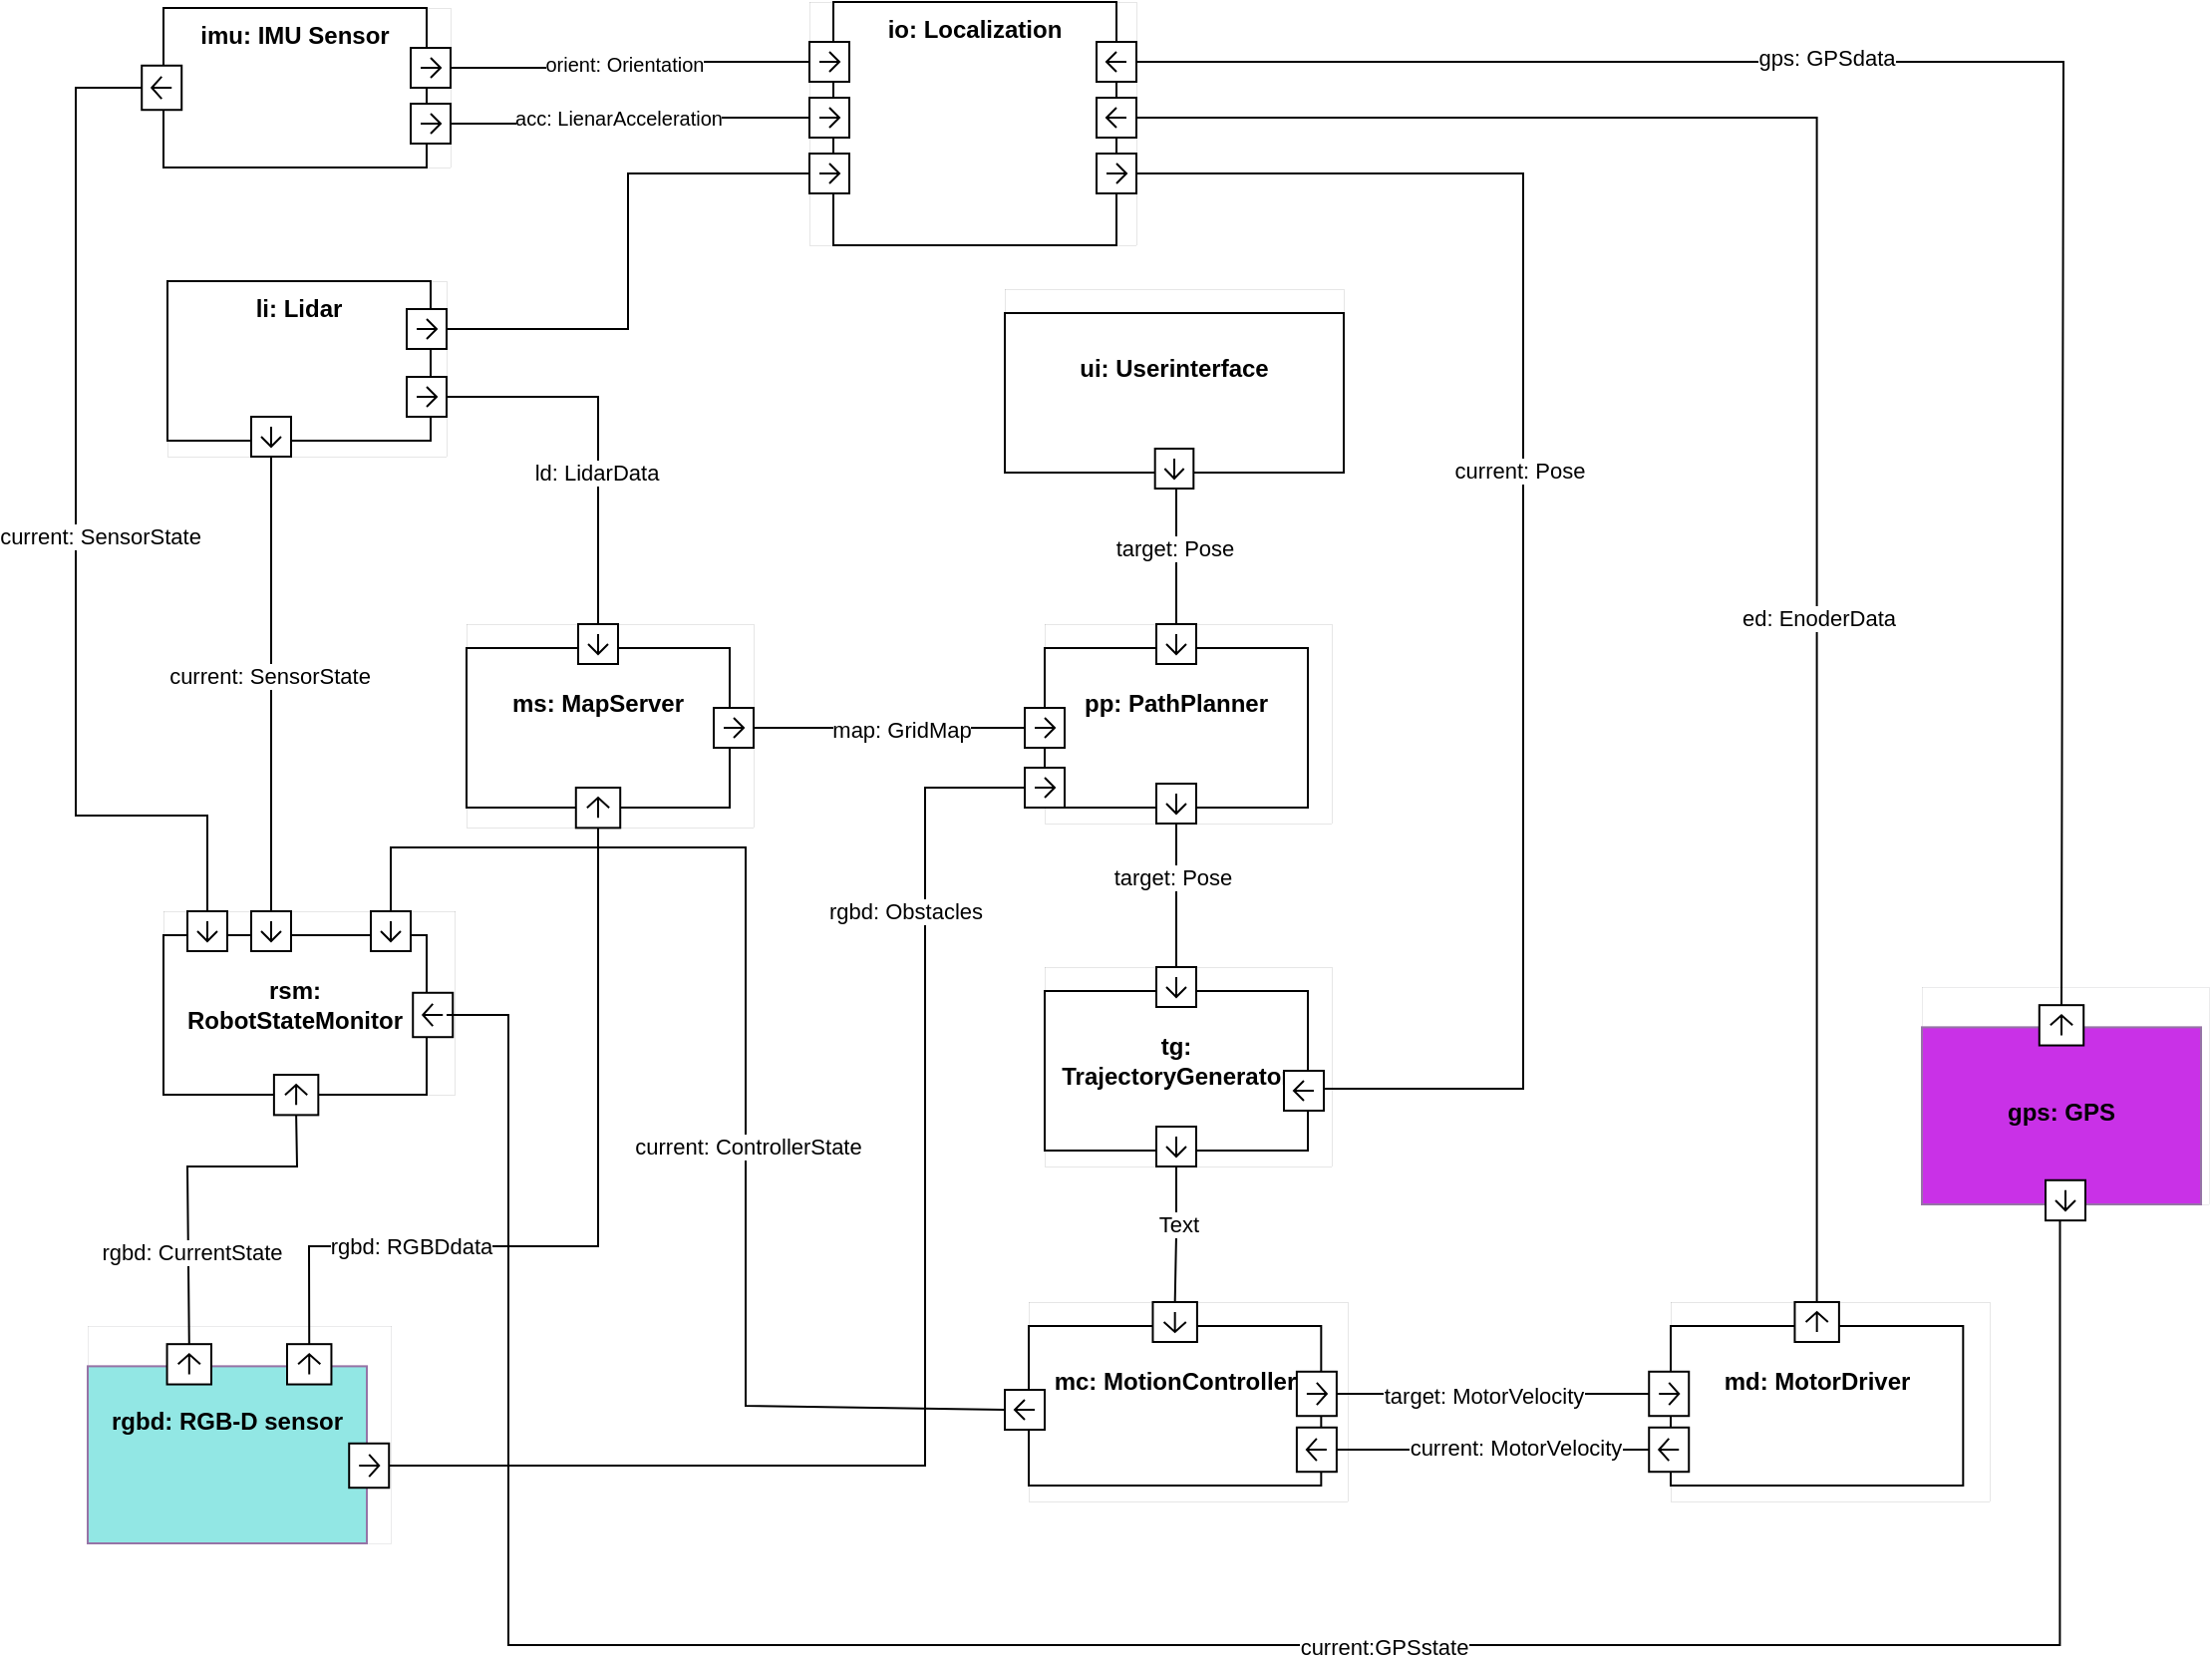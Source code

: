 <mxfile version="24.7.17">
  <diagram name="Strona-1" id="0IFDaFw1441zAJtpsA6B">
    <mxGraphModel dx="1687" dy="868" grid="1" gridSize="10" guides="1" tooltips="1" connect="1" arrows="1" fold="1" page="1" pageScale="1" pageWidth="827" pageHeight="1169" math="0" shadow="0">
      <root>
        <mxCell id="0" />
        <mxCell id="1" parent="0" />
        <mxCell id="vXShNJTWE8-OVwG3N4Ht-2" style="edgeStyle=orthogonalEdgeStyle;orthogonalLoop=1;jettySize=auto;html=1;entryX=0.5;entryY=1;entryDx=0;entryDy=0;entryPerimeter=0;endArrow=none;endFill=0;" parent="1" source="vXShNJTWE8-OVwG3N4Ht-62" target="vXShNJTWE8-OVwG3N4Ht-10" edge="1">
          <mxGeometry relative="1" as="geometry" />
        </mxCell>
        <mxCell id="vXShNJTWE8-OVwG3N4Ht-3" value="orient: Orientation" style="edgeLabel;html=1;align=center;verticalAlign=middle;resizable=0;points=[];fontSize=10;" parent="vXShNJTWE8-OVwG3N4Ht-2" vertex="1" connectable="0">
          <mxGeometry x="-0.054" y="2" relative="1" as="geometry">
            <mxPoint as="offset" />
          </mxGeometry>
        </mxCell>
        <mxCell id="vXShNJTWE8-OVwG3N4Ht-4" style="edgeStyle=orthogonalEdgeStyle;orthogonalLoop=1;jettySize=auto;html=1;entryX=0.5;entryY=1;entryDx=0;entryDy=0;entryPerimeter=0;endArrow=none;endFill=0;" parent="1" source="vXShNJTWE8-OVwG3N4Ht-63" target="vXShNJTWE8-OVwG3N4Ht-9" edge="1">
          <mxGeometry relative="1" as="geometry" />
        </mxCell>
        <mxCell id="vXShNJTWE8-OVwG3N4Ht-5" value="acc: LienarAcceleration" style="edgeLabel;html=1;align=center;verticalAlign=middle;resizable=0;points=[];fontSize=10;" parent="vXShNJTWE8-OVwG3N4Ht-4" vertex="1" connectable="0">
          <mxGeometry x="0.177" y="1" relative="1" as="geometry">
            <mxPoint x="-21" y="1" as="offset" />
          </mxGeometry>
        </mxCell>
        <mxCell id="vXShNJTWE8-OVwG3N4Ht-6" value="" style="group;strokeWidth=0;strokeColor=default;perimeterSpacing=0;fillColor=none;gradientColor=none;" parent="1" vertex="1" connectable="0">
          <mxGeometry x="432" y="36" width="164" height="122" as="geometry" />
        </mxCell>
        <mxCell id="vXShNJTWE8-OVwG3N4Ht-7" value="io: Localization" style="strokeColor=inherit;fillColor=inherit;gradientColor=inherit;shape=rect;html=1;fontStyle=1;whiteSpace=wrap;align=center;rounded=0;verticalAlign=top;" parent="vXShNJTWE8-OVwG3N4Ht-6" vertex="1">
          <mxGeometry x="12" width="142" height="122" as="geometry" />
        </mxCell>
        <mxCell id="vXShNJTWE8-OVwG3N4Ht-8" value="" style="html=1;shape=mxgraph.sysml.port;sysMLPortType=flowN;rotation=90;" parent="vXShNJTWE8-OVwG3N4Ht-6" vertex="1">
          <mxGeometry x="144" y="76" width="20" height="20" as="geometry" />
        </mxCell>
        <mxCell id="vXShNJTWE8-OVwG3N4Ht-9" value="" style="html=1;shape=mxgraph.sysml.port;sysMLPortType=flowN;rotation=90;" parent="vXShNJTWE8-OVwG3N4Ht-6" vertex="1">
          <mxGeometry y="48" width="20" height="20" as="geometry" />
        </mxCell>
        <mxCell id="vXShNJTWE8-OVwG3N4Ht-10" value="" style="html=1;shape=mxgraph.sysml.port;sysMLPortType=flowN;rotation=90;" parent="vXShNJTWE8-OVwG3N4Ht-6" vertex="1">
          <mxGeometry y="20" width="20" height="20" as="geometry" />
        </mxCell>
        <mxCell id="vXShNJTWE8-OVwG3N4Ht-11" value="" style="html=1;shape=mxgraph.sysml.port;sysMLPortType=flowN;rotation=90;" parent="vXShNJTWE8-OVwG3N4Ht-6" vertex="1">
          <mxGeometry y="76" width="20" height="20" as="geometry" />
        </mxCell>
        <mxCell id="vXShNJTWE8-OVwG3N4Ht-12" value="" style="html=1;shape=mxgraph.sysml.port;sysMLPortType=flowN;rotation=-90;" parent="vXShNJTWE8-OVwG3N4Ht-6" vertex="1">
          <mxGeometry x="144" y="48" width="20" height="20" as="geometry" />
        </mxCell>
        <mxCell id="vXShNJTWE8-OVwG3N4Ht-13" value="" style="html=1;shape=mxgraph.sysml.port;sysMLPortType=flowN;rotation=-90;" parent="vXShNJTWE8-OVwG3N4Ht-6" vertex="1">
          <mxGeometry x="144" y="20" width="20" height="20" as="geometry" />
        </mxCell>
        <mxCell id="vXShNJTWE8-OVwG3N4Ht-14" value="" style="group;fillColor=none;strokeColor=default;strokeWidth=0;" parent="1" vertex="1" connectable="0">
          <mxGeometry x="110" y="176" width="140" height="88" as="geometry" />
        </mxCell>
        <mxCell id="vXShNJTWE8-OVwG3N4Ht-15" value="li: Lidar" style="strokeColor=inherit;fillColor=inherit;gradientColor=inherit;shape=rect;html=1;fontStyle=1;whiteSpace=wrap;align=center;rounded=0;verticalAlign=top;" parent="vXShNJTWE8-OVwG3N4Ht-14" vertex="1">
          <mxGeometry width="132" height="80" as="geometry" />
        </mxCell>
        <mxCell id="vXShNJTWE8-OVwG3N4Ht-16" value="" style="html=1;shape=mxgraph.sysml.port;sysMLPortType=flowN;rotation=90;" parent="vXShNJTWE8-OVwG3N4Ht-14" vertex="1">
          <mxGeometry x="120" y="14" width="20" height="20" as="geometry" />
        </mxCell>
        <mxCell id="vXShNJTWE8-OVwG3N4Ht-17" value="" style="html=1;shape=mxgraph.sysml.port;sysMLPortType=flowN;rotation=-180;" parent="vXShNJTWE8-OVwG3N4Ht-14" vertex="1">
          <mxGeometry x="42" y="68" width="20" height="20" as="geometry" />
        </mxCell>
        <mxCell id="N-5FsA6ULA_IRwwa6zIZ-1" value="" style="html=1;shape=mxgraph.sysml.port;sysMLPortType=flowN;rotation=90;" vertex="1" parent="vXShNJTWE8-OVwG3N4Ht-14">
          <mxGeometry x="120" y="48" width="20" height="20" as="geometry" />
        </mxCell>
        <mxCell id="vXShNJTWE8-OVwG3N4Ht-18" value="" style="group;strokeColor=default;strokeWidth=0;" parent="1" vertex="1" connectable="0">
          <mxGeometry x="260" y="348" width="144" height="102.189" as="geometry" />
        </mxCell>
        <mxCell id="vXShNJTWE8-OVwG3N4Ht-19" value="&lt;br&gt;ms: MapServer" style="strokeColor=inherit;fillColor=inherit;gradientColor=inherit;shape=rect;html=1;fontStyle=1;whiteSpace=wrap;align=center;rounded=0;verticalAlign=top;" parent="vXShNJTWE8-OVwG3N4Ht-18" vertex="1">
          <mxGeometry y="12" width="132" height="80" as="geometry" />
        </mxCell>
        <mxCell id="vXShNJTWE8-OVwG3N4Ht-20" value="" style="html=1;shape=mxgraph.sysml.port;sysMLPortType=flowN;rotation=90;fillColor=default;" parent="vXShNJTWE8-OVwG3N4Ht-18" vertex="1">
          <mxGeometry x="124" y="42" width="20" height="20" as="geometry" />
        </mxCell>
        <mxCell id="vXShNJTWE8-OVwG3N4Ht-21" value="" style="html=1;shape=mxgraph.sysml.port;sysMLPortType=flowN;rotation=-180;" parent="vXShNJTWE8-OVwG3N4Ht-18" vertex="1">
          <mxGeometry x="56" width="20" height="20" as="geometry" />
        </mxCell>
        <mxCell id="vXShNJTWE8-OVwG3N4Ht-133" value="" style="html=1;shape=mxgraph.sysml.port;sysMLPortType=flowN;rotation=0;" parent="vXShNJTWE8-OVwG3N4Ht-18" vertex="1">
          <mxGeometry x="54.892" y="82.003" width="22.222" height="20.185" as="geometry" />
        </mxCell>
        <mxCell id="vXShNJTWE8-OVwG3N4Ht-23" value="" style="group;strokeColor=default;strokeWidth=0;" parent="1" vertex="1" connectable="0">
          <mxGeometry x="108" y="492" width="146.226" height="92" as="geometry" />
        </mxCell>
        <mxCell id="vXShNJTWE8-OVwG3N4Ht-24" value="&lt;br&gt;rsm: RobotStateMonitor" style="strokeColor=inherit;fillColor=inherit;gradientColor=inherit;shape=rect;html=1;fontStyle=1;whiteSpace=wrap;align=center;rounded=0;verticalAlign=top;" parent="vXShNJTWE8-OVwG3N4Ht-23" vertex="1">
          <mxGeometry y="12" width="132" height="80" as="geometry" />
        </mxCell>
        <mxCell id="vXShNJTWE8-OVwG3N4Ht-26" value="" style="html=1;shape=mxgraph.sysml.port;sysMLPortType=flowN;rotation=-180;" parent="vXShNJTWE8-OVwG3N4Ht-23" vertex="1">
          <mxGeometry x="44" width="20" height="20" as="geometry" />
        </mxCell>
        <mxCell id="vXShNJTWE8-OVwG3N4Ht-27" value="" style="html=1;shape=mxgraph.sysml.port;sysMLPortType=flowN;rotation=-180;" parent="vXShNJTWE8-OVwG3N4Ht-23" vertex="1">
          <mxGeometry x="12" width="20" height="20" as="geometry" />
        </mxCell>
        <mxCell id="vXShNJTWE8-OVwG3N4Ht-28" value="" style="html=1;shape=mxgraph.sysml.port;sysMLPortType=flowN;rotation=-180;" parent="vXShNJTWE8-OVwG3N4Ht-23" vertex="1">
          <mxGeometry x="104" width="20" height="20" as="geometry" />
        </mxCell>
        <mxCell id="vXShNJTWE8-OVwG3N4Ht-30" value="" style="html=1;shape=mxgraph.sysml.port;sysMLPortType=flowN;rotation=-90;" parent="vXShNJTWE8-OVwG3N4Ht-23" vertex="1">
          <mxGeometry x="124.003" y="42" width="22.222" height="20" as="geometry" />
        </mxCell>
        <mxCell id="vXShNJTWE8-OVwG3N4Ht-34" value="" style="group;strokeColor=default;strokeWidth=0;verticalAlign=middle;" parent="1" vertex="1" connectable="0">
          <mxGeometry x="530" y="180" width="170" height="92" as="geometry" />
        </mxCell>
        <mxCell id="vXShNJTWE8-OVwG3N4Ht-35" value="&lt;br&gt;ui: Userinterface" style="strokeColor=inherit;fillColor=inherit;gradientColor=inherit;shape=rect;html=1;fontStyle=1;whiteSpace=wrap;align=center;rounded=0;verticalAlign=top;" parent="vXShNJTWE8-OVwG3N4Ht-34" vertex="1">
          <mxGeometry y="12" width="170" height="80" as="geometry" />
        </mxCell>
        <mxCell id="vXShNJTWE8-OVwG3N4Ht-36" value="" style="html=1;shape=mxgraph.sysml.port;sysMLPortType=flowN;rotation=-180;" parent="vXShNJTWE8-OVwG3N4Ht-34" vertex="1">
          <mxGeometry x="75.341" y="80" width="19.318" height="20" as="geometry" />
        </mxCell>
        <mxCell id="vXShNJTWE8-OVwG3N4Ht-37" value="" style="group;strokeColor=default;strokeWidth=0;" parent="1" vertex="1" connectable="0">
          <mxGeometry x="550" y="348" width="144" height="100" as="geometry" />
        </mxCell>
        <mxCell id="vXShNJTWE8-OVwG3N4Ht-38" value="&lt;br&gt;pp: PathPlanner" style="strokeColor=inherit;fillColor=inherit;gradientColor=inherit;shape=rect;html=1;fontStyle=1;whiteSpace=wrap;align=center;rounded=0;verticalAlign=top;" parent="vXShNJTWE8-OVwG3N4Ht-37" vertex="1">
          <mxGeometry y="12" width="132" height="80" as="geometry" />
        </mxCell>
        <mxCell id="vXShNJTWE8-OVwG3N4Ht-39" value="" style="html=1;shape=mxgraph.sysml.port;sysMLPortType=flowN;rotation=-180;" parent="vXShNJTWE8-OVwG3N4Ht-37" vertex="1">
          <mxGeometry x="56" width="20" height="20" as="geometry" />
        </mxCell>
        <mxCell id="vXShNJTWE8-OVwG3N4Ht-40" value="" style="html=1;shape=mxgraph.sysml.port;sysMLPortType=flowN;rotation=-180;" parent="vXShNJTWE8-OVwG3N4Ht-37" vertex="1">
          <mxGeometry x="56" y="80" width="20" height="20" as="geometry" />
        </mxCell>
        <mxCell id="vXShNJTWE8-OVwG3N4Ht-41" value="" style="html=1;shape=mxgraph.sysml.port;sysMLPortType=flowN;rotation=90;fillColor=default;" parent="vXShNJTWE8-OVwG3N4Ht-37" vertex="1">
          <mxGeometry x="-10" y="42" width="20" height="20" as="geometry" />
        </mxCell>
        <mxCell id="N-5FsA6ULA_IRwwa6zIZ-2" value="" style="html=1;shape=mxgraph.sysml.port;sysMLPortType=flowN;rotation=90;fillColor=default;" vertex="1" parent="vXShNJTWE8-OVwG3N4Ht-37">
          <mxGeometry x="-10" y="72" width="20" height="20" as="geometry" />
        </mxCell>
        <mxCell id="vXShNJTWE8-OVwG3N4Ht-43" value="" style="group;strokeColor=default;strokeWidth=0;" parent="1" vertex="1" connectable="0">
          <mxGeometry x="550" y="520" width="144" height="100" as="geometry" />
        </mxCell>
        <mxCell id="vXShNJTWE8-OVwG3N4Ht-44" value="&lt;br&gt;tg: TrajectoryGenerator" style="strokeColor=inherit;fillColor=inherit;gradientColor=inherit;shape=rect;html=1;fontStyle=1;whiteSpace=wrap;align=center;rounded=0;verticalAlign=top;" parent="vXShNJTWE8-OVwG3N4Ht-43" vertex="1">
          <mxGeometry y="12" width="132" height="80" as="geometry" />
        </mxCell>
        <mxCell id="vXShNJTWE8-OVwG3N4Ht-45" value="" style="html=1;shape=mxgraph.sysml.port;sysMLPortType=flowN;rotation=-180;" parent="vXShNJTWE8-OVwG3N4Ht-43" vertex="1">
          <mxGeometry x="56" width="20" height="20" as="geometry" />
        </mxCell>
        <mxCell id="vXShNJTWE8-OVwG3N4Ht-46" value="" style="html=1;shape=mxgraph.sysml.port;sysMLPortType=flowN;rotation=-180;" parent="vXShNJTWE8-OVwG3N4Ht-43" vertex="1">
          <mxGeometry x="56" y="80" width="20" height="20" as="geometry" />
        </mxCell>
        <mxCell id="vXShNJTWE8-OVwG3N4Ht-47" value="" style="html=1;shape=mxgraph.sysml.port;sysMLPortType=flowN;rotation=-90;" parent="vXShNJTWE8-OVwG3N4Ht-43" vertex="1">
          <mxGeometry x="120" y="52" width="20" height="20" as="geometry" />
        </mxCell>
        <mxCell id="vXShNJTWE8-OVwG3N4Ht-48" value="" style="group;strokeColor=default;strokeWidth=0;" parent="1" vertex="1" connectable="0">
          <mxGeometry x="542" y="688" width="160" height="100" as="geometry" />
        </mxCell>
        <mxCell id="vXShNJTWE8-OVwG3N4Ht-49" value="&lt;br&gt;mc: MotionController&lt;div&gt;&lt;br&gt;&lt;/div&gt;" style="strokeColor=inherit;fillColor=inherit;gradientColor=inherit;shape=rect;html=1;fontStyle=1;whiteSpace=wrap;align=center;rounded=0;verticalAlign=top;" parent="vXShNJTWE8-OVwG3N4Ht-48" vertex="1">
          <mxGeometry y="12" width="146.667" height="80" as="geometry" />
        </mxCell>
        <mxCell id="vXShNJTWE8-OVwG3N4Ht-50" value="" style="html=1;shape=mxgraph.sysml.port;sysMLPortType=flowN;rotation=-180;" parent="vXShNJTWE8-OVwG3N4Ht-48" vertex="1">
          <mxGeometry x="62.222" width="22.222" height="20" as="geometry" />
        </mxCell>
        <mxCell id="vXShNJTWE8-OVwG3N4Ht-51" value="" style="html=1;shape=mxgraph.sysml.port;sysMLPortType=flowN;rotation=-90;" parent="vXShNJTWE8-OVwG3N4Ht-48" vertex="1">
          <mxGeometry x="133.333" y="64" width="22.222" height="20" as="geometry" />
        </mxCell>
        <mxCell id="vXShNJTWE8-OVwG3N4Ht-52" value="" style="html=1;shape=mxgraph.sysml.port;sysMLPortType=flowN;rotation=90;" parent="vXShNJTWE8-OVwG3N4Ht-48" vertex="1">
          <mxGeometry x="133.333" y="36" width="22.222" height="20" as="geometry" />
        </mxCell>
        <mxCell id="vXShNJTWE8-OVwG3N4Ht-53" value="" style="html=1;shape=mxgraph.sysml.port;sysMLPortType=flowN;rotation=-90;" parent="vXShNJTWE8-OVwG3N4Ht-48" vertex="1">
          <mxGeometry x="-12" y="44" width="20" height="20" as="geometry" />
        </mxCell>
        <mxCell id="vXShNJTWE8-OVwG3N4Ht-54" value="" style="group;strokeColor=default;strokeWidth=0;" parent="1" vertex="1" connectable="0">
          <mxGeometry x="864" y="688" width="160" height="100" as="geometry" />
        </mxCell>
        <mxCell id="vXShNJTWE8-OVwG3N4Ht-55" value="&lt;br&gt;md: MotorDriver" style="strokeColor=inherit;fillColor=inherit;gradientColor=inherit;shape=rect;html=1;fontStyle=1;whiteSpace=wrap;align=center;rounded=0;verticalAlign=top;" parent="vXShNJTWE8-OVwG3N4Ht-54" vertex="1">
          <mxGeometry y="12" width="146.667" height="80" as="geometry" />
        </mxCell>
        <mxCell id="vXShNJTWE8-OVwG3N4Ht-56" value="" style="html=1;shape=mxgraph.sysml.port;sysMLPortType=flowN;rotation=0;" parent="vXShNJTWE8-OVwG3N4Ht-54" vertex="1">
          <mxGeometry x="62.222" width="22.222" height="20" as="geometry" />
        </mxCell>
        <mxCell id="vXShNJTWE8-OVwG3N4Ht-57" value="" style="html=1;shape=mxgraph.sysml.port;sysMLPortType=flowN;rotation=-90;" parent="vXShNJTWE8-OVwG3N4Ht-54" vertex="1">
          <mxGeometry x="-11.997" y="64" width="22.222" height="20" as="geometry" />
        </mxCell>
        <mxCell id="vXShNJTWE8-OVwG3N4Ht-58" value="" style="html=1;shape=mxgraph.sysml.port;sysMLPortType=flowN;rotation=90;" parent="vXShNJTWE8-OVwG3N4Ht-54" vertex="1">
          <mxGeometry x="-11.997" y="36" width="22.222" height="20" as="geometry" />
        </mxCell>
        <mxCell id="vXShNJTWE8-OVwG3N4Ht-59" value="" style="group" parent="1" vertex="1" connectable="0">
          <mxGeometry x="97.114" y="39" width="154.886" height="80" as="geometry" />
        </mxCell>
        <mxCell id="vXShNJTWE8-OVwG3N4Ht-60" value="" style="group;strokeColor=default;strokeWidth=0;fillColor=none;fillStyle=dashed;" parent="vXShNJTWE8-OVwG3N4Ht-59" vertex="1" connectable="0">
          <mxGeometry x="10.886" width="144" height="80" as="geometry" />
        </mxCell>
        <mxCell id="vXShNJTWE8-OVwG3N4Ht-61" value="imu: IMU Sensor" style="strokeColor=inherit;fillColor=inherit;gradientColor=inherit;shape=rect;html=1;fontStyle=1;whiteSpace=wrap;align=center;rounded=0;verticalAlign=top;" parent="vXShNJTWE8-OVwG3N4Ht-60" vertex="1">
          <mxGeometry width="132" height="80" as="geometry" />
        </mxCell>
        <mxCell id="vXShNJTWE8-OVwG3N4Ht-62" value="" style="html=1;shape=mxgraph.sysml.port;sysMLPortType=flowN;rotation=90;" parent="vXShNJTWE8-OVwG3N4Ht-60" vertex="1">
          <mxGeometry x="124" y="20" width="20" height="20" as="geometry" />
        </mxCell>
        <mxCell id="vXShNJTWE8-OVwG3N4Ht-63" value="" style="html=1;shape=mxgraph.sysml.port;sysMLPortType=flowN;rotation=90;" parent="vXShNJTWE8-OVwG3N4Ht-60" vertex="1">
          <mxGeometry x="124" y="48" width="20" height="20" as="geometry" />
        </mxCell>
        <mxCell id="vXShNJTWE8-OVwG3N4Ht-64" value="" style="html=1;shape=mxgraph.sysml.port;sysMLPortType=flowN;rotation=-90;" parent="vXShNJTWE8-OVwG3N4Ht-59" vertex="1">
          <mxGeometry x="-1.111" y="30" width="22.222" height="20" as="geometry" />
        </mxCell>
        <mxCell id="vXShNJTWE8-OVwG3N4Ht-65" style="edgeStyle=orthogonalEdgeStyle;rounded=0;orthogonalLoop=1;jettySize=auto;html=1;entryX=0.5;entryY=1;entryDx=0;entryDy=0;entryPerimeter=0;endArrow=none;endFill=0;" parent="1" source="vXShNJTWE8-OVwG3N4Ht-64" target="vXShNJTWE8-OVwG3N4Ht-27" edge="1">
          <mxGeometry relative="1" as="geometry">
            <Array as="points">
              <mxPoint x="64" y="79" />
              <mxPoint x="64" y="444" />
              <mxPoint x="130" y="444" />
            </Array>
          </mxGeometry>
        </mxCell>
        <mxCell id="vXShNJTWE8-OVwG3N4Ht-66" value="current: SensorState" style="edgeLabel;html=1;align=center;verticalAlign=middle;resizable=0;points=[];" parent="vXShNJTWE8-OVwG3N4Ht-65" vertex="1" connectable="0">
          <mxGeometry x="0.008" y="-1" relative="1" as="geometry">
            <mxPoint x="13" as="offset" />
          </mxGeometry>
        </mxCell>
        <mxCell id="vXShNJTWE8-OVwG3N4Ht-69" style="edgeStyle=orthogonalEdgeStyle;rounded=0;orthogonalLoop=1;jettySize=auto;html=1;entryX=0.5;entryY=1;entryDx=0;entryDy=0;entryPerimeter=0;endArrow=none;endFill=0;exitX=0.5;exitY=0;exitDx=0;exitDy=0;exitPerimeter=0;" parent="1" source="vXShNJTWE8-OVwG3N4Ht-16" target="vXShNJTWE8-OVwG3N4Ht-11" edge="1">
          <mxGeometry relative="1" as="geometry">
            <mxPoint x="260" y="200" as="sourcePoint" />
          </mxGeometry>
        </mxCell>
        <mxCell id="vXShNJTWE8-OVwG3N4Ht-70" style="edgeStyle=orthogonalEdgeStyle;rounded=0;orthogonalLoop=1;jettySize=auto;html=1;entryX=0.5;entryY=1;entryDx=0;entryDy=0;entryPerimeter=0;endArrow=none;endFill=0;exitX=0.5;exitY=0;exitDx=0;exitDy=0;exitPerimeter=0;" parent="1" source="N-5FsA6ULA_IRwwa6zIZ-1" target="vXShNJTWE8-OVwG3N4Ht-21" edge="1">
          <mxGeometry relative="1" as="geometry">
            <mxPoint x="326" y="216" as="sourcePoint" />
            <mxPoint x="324" y="348" as="targetPoint" />
            <Array as="points">
              <mxPoint x="326" y="234" />
            </Array>
          </mxGeometry>
        </mxCell>
        <mxCell id="vXShNJTWE8-OVwG3N4Ht-71" value="ld: LidarData" style="edgeLabel;html=1;align=center;verticalAlign=middle;resizable=0;points=[];" parent="vXShNJTWE8-OVwG3N4Ht-70" vertex="1" connectable="0">
          <mxGeometry x="0.362" y="-1" relative="1" as="geometry">
            <mxPoint y="-16" as="offset" />
          </mxGeometry>
        </mxCell>
        <mxCell id="vXShNJTWE8-OVwG3N4Ht-74" style="edgeStyle=orthogonalEdgeStyle;rounded=0;orthogonalLoop=1;jettySize=auto;html=1;entryX=0.5;entryY=1;entryDx=0;entryDy=0;entryPerimeter=0;endArrow=none;endFill=0;exitX=0.5;exitY=0;exitDx=0;exitDy=0;exitPerimeter=0;" parent="1" source="vXShNJTWE8-OVwG3N4Ht-36" target="vXShNJTWE8-OVwG3N4Ht-39" edge="1">
          <mxGeometry relative="1" as="geometry">
            <Array as="points">
              <mxPoint x="616" y="280" />
            </Array>
            <mxPoint x="619" y="250" as="sourcePoint" />
            <mxPoint x="617" y="348" as="targetPoint" />
          </mxGeometry>
        </mxCell>
        <mxCell id="vXShNJTWE8-OVwG3N4Ht-75" value="target: Pose" style="edgeLabel;html=1;align=center;verticalAlign=middle;resizable=0;points=[];" parent="vXShNJTWE8-OVwG3N4Ht-74" vertex="1" connectable="0">
          <mxGeometry x="-0.119" y="-1" relative="1" as="geometry">
            <mxPoint as="offset" />
          </mxGeometry>
        </mxCell>
        <mxCell id="vXShNJTWE8-OVwG3N4Ht-76" style="edgeStyle=orthogonalEdgeStyle;rounded=0;orthogonalLoop=1;jettySize=auto;html=1;entryX=0.5;entryY=1;entryDx=0;entryDy=0;entryPerimeter=0;endArrow=none;endFill=0;" parent="1" source="vXShNJTWE8-OVwG3N4Ht-40" target="vXShNJTWE8-OVwG3N4Ht-45" edge="1">
          <mxGeometry relative="1" as="geometry" />
        </mxCell>
        <mxCell id="vXShNJTWE8-OVwG3N4Ht-77" value="target: Pose" style="edgeLabel;html=1;align=center;verticalAlign=middle;resizable=0;points=[];" parent="vXShNJTWE8-OVwG3N4Ht-76" vertex="1" connectable="0">
          <mxGeometry x="-0.259" y="-2" relative="1" as="geometry">
            <mxPoint as="offset" />
          </mxGeometry>
        </mxCell>
        <mxCell id="vXShNJTWE8-OVwG3N4Ht-78" style="edgeStyle=orthogonalEdgeStyle;rounded=0;orthogonalLoop=1;jettySize=auto;html=1;entryX=0.5;entryY=1;entryDx=0;entryDy=0;entryPerimeter=0;endArrow=none;endFill=0;" parent="1" source="vXShNJTWE8-OVwG3N4Ht-46" target="vXShNJTWE8-OVwG3N4Ht-50" edge="1">
          <mxGeometry relative="1" as="geometry" />
        </mxCell>
        <mxCell id="vXShNJTWE8-OVwG3N4Ht-79" value="Text" style="edgeLabel;html=1;align=center;verticalAlign=middle;resizable=0;points=[];" parent="vXShNJTWE8-OVwG3N4Ht-78" vertex="1" connectable="0">
          <mxGeometry x="-0.165" y="1" relative="1" as="geometry">
            <mxPoint as="offset" />
          </mxGeometry>
        </mxCell>
        <mxCell id="vXShNJTWE8-OVwG3N4Ht-82" style="edgeStyle=orthogonalEdgeStyle;rounded=0;orthogonalLoop=1;jettySize=auto;html=1;entryX=0.5;entryY=1;entryDx=0;entryDy=0;entryPerimeter=0;endArrow=none;endFill=0;" parent="1" source="vXShNJTWE8-OVwG3N4Ht-52" target="vXShNJTWE8-OVwG3N4Ht-58" edge="1">
          <mxGeometry relative="1" as="geometry" />
        </mxCell>
        <mxCell id="vXShNJTWE8-OVwG3N4Ht-83" value="target: MotorVelocity" style="edgeLabel;html=1;align=center;verticalAlign=middle;resizable=0;points=[];" parent="vXShNJTWE8-OVwG3N4Ht-82" vertex="1" connectable="0">
          <mxGeometry x="-0.067" y="-1" relative="1" as="geometry">
            <mxPoint as="offset" />
          </mxGeometry>
        </mxCell>
        <mxCell id="vXShNJTWE8-OVwG3N4Ht-84" style="edgeStyle=orthogonalEdgeStyle;rounded=0;orthogonalLoop=1;jettySize=auto;html=1;entryX=0.5;entryY=0;entryDx=0;entryDy=0;entryPerimeter=0;endArrow=none;endFill=0;" parent="1" source="vXShNJTWE8-OVwG3N4Ht-51" target="vXShNJTWE8-OVwG3N4Ht-57" edge="1">
          <mxGeometry relative="1" as="geometry" />
        </mxCell>
        <mxCell id="vXShNJTWE8-OVwG3N4Ht-85" value="current: MotorVelocity" style="edgeLabel;html=1;align=center;verticalAlign=middle;resizable=0;points=[];" parent="vXShNJTWE8-OVwG3N4Ht-84" vertex="1" connectable="0">
          <mxGeometry x="0.137" y="2" relative="1" as="geometry">
            <mxPoint y="1" as="offset" />
          </mxGeometry>
        </mxCell>
        <mxCell id="vXShNJTWE8-OVwG3N4Ht-86" style="edgeStyle=orthogonalEdgeStyle;rounded=0;orthogonalLoop=1;jettySize=auto;html=1;entryX=0.5;entryY=1;entryDx=0;entryDy=0;entryPerimeter=0;endArrow=none;endFill=0;" parent="1" source="vXShNJTWE8-OVwG3N4Ht-56" target="vXShNJTWE8-OVwG3N4Ht-12" edge="1">
          <mxGeometry relative="1" as="geometry">
            <Array as="points">
              <mxPoint x="937" y="94" />
            </Array>
          </mxGeometry>
        </mxCell>
        <mxCell id="vXShNJTWE8-OVwG3N4Ht-87" value="ed: EnoderData" style="edgeLabel;html=1;align=center;verticalAlign=middle;resizable=0;points=[];" parent="vXShNJTWE8-OVwG3N4Ht-86" vertex="1" connectable="0">
          <mxGeometry x="-0.266" relative="1" as="geometry">
            <mxPoint as="offset" />
          </mxGeometry>
        </mxCell>
        <mxCell id="vXShNJTWE8-OVwG3N4Ht-96" value="" style="group;strokeColor=#36393d;strokeWidth=0;fillColor=#ffffff;" parent="1" vertex="1" connectable="0">
          <mxGeometry x="990" y="530" width="144" height="109" as="geometry" />
        </mxCell>
        <mxCell id="vXShNJTWE8-OVwG3N4Ht-97" value="&lt;div&gt;&lt;font color=&quot;#000000&quot;&gt;&lt;br&gt;&lt;/font&gt;&lt;/div&gt;&lt;font color=&quot;#000000&quot;&gt;&lt;div&gt;&lt;font color=&quot;#000000&quot;&gt;&lt;br&gt;&lt;/font&gt;&lt;/div&gt;gps: GPS&lt;/font&gt;" style="strokeColor=#9673a6;fillColor=#C931E7;shape=rect;html=1;fontStyle=1;whiteSpace=wrap;align=center;rounded=0;verticalAlign=top;" parent="vXShNJTWE8-OVwG3N4Ht-96" vertex="1">
          <mxGeometry y="20.185" width="140" height="88.815" as="geometry" />
        </mxCell>
        <mxCell id="vXShNJTWE8-OVwG3N4Ht-99" value="" style="html=1;shape=mxgraph.sysml.port;sysMLPortType=flowN;rotation=-180;" parent="vXShNJTWE8-OVwG3N4Ht-96" vertex="1">
          <mxGeometry x="62" y="96.889" width="20" height="20.185" as="geometry" />
        </mxCell>
        <mxCell id="vXShNJTWE8-OVwG3N4Ht-125" value="" style="html=1;shape=mxgraph.sysml.port;sysMLPortType=flowN;rotation=0;" parent="vXShNJTWE8-OVwG3N4Ht-96" vertex="1">
          <mxGeometry x="58.892" y="9.083" width="22.222" height="20.185" as="geometry" />
        </mxCell>
        <mxCell id="vXShNJTWE8-OVwG3N4Ht-109" style="edgeStyle=orthogonalEdgeStyle;rounded=0;orthogonalLoop=1;jettySize=auto;html=1;entryX=0.5;entryY=1;entryDx=0;entryDy=0;entryPerimeter=0;endArrow=none;endFill=0;" parent="1" edge="1">
          <mxGeometry relative="1" as="geometry">
            <Array as="points">
              <mxPoint x="1059" y="860" />
              <mxPoint x="281" y="860" />
              <mxPoint x="281" y="544" />
            </Array>
            <mxPoint x="1059.249" y="647" as="sourcePoint" />
            <mxPoint x="250.004" y="544" as="targetPoint" />
          </mxGeometry>
        </mxCell>
        <mxCell id="vXShNJTWE8-OVwG3N4Ht-110" value="current:GPSstate" style="edgeLabel;html=1;align=center;verticalAlign=middle;resizable=0;points=[];" parent="vXShNJTWE8-OVwG3N4Ht-109" vertex="1" connectable="0">
          <mxGeometry x="-0.64" y="1" relative="1" as="geometry">
            <mxPoint x="-311" as="offset" />
          </mxGeometry>
        </mxCell>
        <mxCell id="vXShNJTWE8-OVwG3N4Ht-117" value="" style="endArrow=none;html=1;rounded=0;exitX=0.5;exitY=0;exitDx=0;exitDy=0;exitPerimeter=0;entryX=0.5;entryY=1;entryDx=0;entryDy=0;entryPerimeter=0;" parent="1" source="vXShNJTWE8-OVwG3N4Ht-8" edge="1">
          <mxGeometry width="50" height="50" relative="1" as="geometry">
            <mxPoint x="596" y="121" as="sourcePoint" />
            <mxPoint x="690" y="581" as="targetPoint" />
            <Array as="points">
              <mxPoint x="790" y="122" />
              <mxPoint x="790" y="581" />
            </Array>
          </mxGeometry>
        </mxCell>
        <mxCell id="vXShNJTWE8-OVwG3N4Ht-118" value="current: Pose" style="edgeLabel;html=1;align=center;verticalAlign=middle;resizable=0;points=[];" parent="vXShNJTWE8-OVwG3N4Ht-117" vertex="1" connectable="0">
          <mxGeometry x="-0.09" y="-2" relative="1" as="geometry">
            <mxPoint as="offset" />
          </mxGeometry>
        </mxCell>
        <mxCell id="vXShNJTWE8-OVwG3N4Ht-119" value="" style="endArrow=none;html=1;rounded=0;entryX=0.5;entryY=0;entryDx=0;entryDy=0;entryPerimeter=0;exitX=0.5;exitY=1;exitDx=0;exitDy=0;exitPerimeter=0;" parent="1" source="vXShNJTWE8-OVwG3N4Ht-26" target="vXShNJTWE8-OVwG3N4Ht-17" edge="1">
          <mxGeometry width="50" height="50" relative="1" as="geometry">
            <mxPoint x="160" y="380" as="sourcePoint" />
            <mxPoint x="210" y="330" as="targetPoint" />
          </mxGeometry>
        </mxCell>
        <mxCell id="vXShNJTWE8-OVwG3N4Ht-120" value="current: SensorState" style="edgeLabel;html=1;align=center;verticalAlign=middle;resizable=0;points=[];" parent="vXShNJTWE8-OVwG3N4Ht-119" vertex="1" connectable="0">
          <mxGeometry x="0.04" y="1" relative="1" as="geometry">
            <mxPoint as="offset" />
          </mxGeometry>
        </mxCell>
        <mxCell id="vXShNJTWE8-OVwG3N4Ht-121" value="" style="endArrow=none;html=1;rounded=0;exitX=0.5;exitY=1;exitDx=0;exitDy=0;exitPerimeter=0;entryX=0.5;entryY=0;entryDx=0;entryDy=0;entryPerimeter=0;" parent="1" source="vXShNJTWE8-OVwG3N4Ht-28" target="vXShNJTWE8-OVwG3N4Ht-53" edge="1">
          <mxGeometry width="50" height="50" relative="1" as="geometry">
            <mxPoint x="490" y="500" as="sourcePoint" />
            <mxPoint x="540" y="450" as="targetPoint" />
            <Array as="points">
              <mxPoint x="222" y="460" />
              <mxPoint x="400" y="460" />
              <mxPoint x="400" y="740" />
            </Array>
          </mxGeometry>
        </mxCell>
        <mxCell id="vXShNJTWE8-OVwG3N4Ht-122" value="current: ControllerState" style="edgeLabel;html=1;align=center;verticalAlign=middle;resizable=0;points=[];" parent="vXShNJTWE8-OVwG3N4Ht-121" vertex="1" connectable="0">
          <mxGeometry x="0.162" y="1" relative="1" as="geometry">
            <mxPoint as="offset" />
          </mxGeometry>
        </mxCell>
        <mxCell id="vXShNJTWE8-OVwG3N4Ht-123" value="" style="endArrow=none;html=1;rounded=0;exitX=0.5;exitY=0;exitDx=0;exitDy=0;exitPerimeter=0;entryX=0.5;entryY=1;entryDx=0;entryDy=0;entryPerimeter=0;" parent="1" source="vXShNJTWE8-OVwG3N4Ht-20" target="vXShNJTWE8-OVwG3N4Ht-41" edge="1">
          <mxGeometry width="50" height="50" relative="1" as="geometry">
            <mxPoint x="440" y="480" as="sourcePoint" />
            <mxPoint x="490" y="430" as="targetPoint" />
          </mxGeometry>
        </mxCell>
        <mxCell id="vXShNJTWE8-OVwG3N4Ht-124" value="map: GridMap" style="edgeLabel;html=1;align=center;verticalAlign=middle;resizable=0;points=[];" parent="vXShNJTWE8-OVwG3N4Ht-123" vertex="1" connectable="0">
          <mxGeometry x="0.078" y="-1" relative="1" as="geometry">
            <mxPoint as="offset" />
          </mxGeometry>
        </mxCell>
        <mxCell id="vXShNJTWE8-OVwG3N4Ht-127" value="" style="endArrow=none;html=1;rounded=0;entryX=0.5;entryY=1;entryDx=0;entryDy=0;entryPerimeter=0;exitX=0.5;exitY=0;exitDx=0;exitDy=0;exitPerimeter=0;" parent="1" source="vXShNJTWE8-OVwG3N4Ht-125" target="vXShNJTWE8-OVwG3N4Ht-13" edge="1">
          <mxGeometry width="50" height="50" relative="1" as="geometry">
            <mxPoint x="650" y="400" as="sourcePoint" />
            <mxPoint x="700" y="350" as="targetPoint" />
            <Array as="points">
              <mxPoint x="1061" y="66" />
            </Array>
          </mxGeometry>
        </mxCell>
        <mxCell id="vXShNJTWE8-OVwG3N4Ht-128" value="gps: GPSdata" style="edgeLabel;html=1;align=center;verticalAlign=middle;resizable=0;points=[];" parent="vXShNJTWE8-OVwG3N4Ht-127" vertex="1" connectable="0">
          <mxGeometry x="0.262" y="-2" relative="1" as="geometry">
            <mxPoint as="offset" />
          </mxGeometry>
        </mxCell>
        <mxCell id="vXShNJTWE8-OVwG3N4Ht-129" value="" style="group;strokeColor=#36393d;strokeWidth=0;fillColor=#ffffff;" parent="1" vertex="1" connectable="0">
          <mxGeometry x="70" y="700" width="152.226" height="109" as="geometry" />
        </mxCell>
        <mxCell id="vXShNJTWE8-OVwG3N4Ht-130" value="&lt;div&gt;&lt;br&gt;&lt;/div&gt;&lt;div&gt;rgbd: RGB-D sensor&lt;/div&gt;" style="strokeColor=#9673a6;fillColor=#92E7E4;shape=rect;html=1;fontStyle=1;whiteSpace=wrap;align=center;rounded=0;verticalAlign=top;" parent="vXShNJTWE8-OVwG3N4Ht-129" vertex="1">
          <mxGeometry y="20.185" width="140" height="88.815" as="geometry" />
        </mxCell>
        <mxCell id="vXShNJTWE8-OVwG3N4Ht-132" value="" style="html=1;shape=mxgraph.sysml.port;sysMLPortType=flowN;rotation=0;" parent="vXShNJTWE8-OVwG3N4Ht-129" vertex="1">
          <mxGeometry x="100.002" y="9.083" width="22.222" height="20.185" as="geometry" />
        </mxCell>
        <mxCell id="sZGtnzHFfXFtWXQcx1yo-3" value="" style="html=1;shape=mxgraph.sysml.port;sysMLPortType=flowN;rotation=0;" parent="vXShNJTWE8-OVwG3N4Ht-129" vertex="1">
          <mxGeometry x="39.782" y="9.083" width="22.222" height="20.185" as="geometry" />
        </mxCell>
        <mxCell id="N-5FsA6ULA_IRwwa6zIZ-4" value="" style="html=1;shape=mxgraph.sysml.port;sysMLPortType=flowN;rotation=90;" vertex="1" parent="vXShNJTWE8-OVwG3N4Ht-129">
          <mxGeometry x="130.003" y="60" width="22.222" height="20" as="geometry" />
        </mxCell>
        <mxCell id="vXShNJTWE8-OVwG3N4Ht-134" value="" style="endArrow=none;html=1;rounded=0;exitX=0.5;exitY=0;exitDx=0;exitDy=0;exitPerimeter=0;entryX=0.5;entryY=1;entryDx=0;entryDy=0;entryPerimeter=0;" parent="1" source="vXShNJTWE8-OVwG3N4Ht-132" target="vXShNJTWE8-OVwG3N4Ht-133" edge="1">
          <mxGeometry width="50" height="50" relative="1" as="geometry">
            <mxPoint x="310" y="670" as="sourcePoint" />
            <mxPoint x="360" y="620" as="targetPoint" />
            <Array as="points">
              <mxPoint x="181" y="660" />
              <mxPoint x="326" y="660" />
            </Array>
          </mxGeometry>
        </mxCell>
        <mxCell id="vXShNJTWE8-OVwG3N4Ht-135" value="rgbd: RGBDdata" style="edgeLabel;html=1;align=center;verticalAlign=middle;resizable=0;points=[];" parent="vXShNJTWE8-OVwG3N4Ht-134" vertex="1" connectable="0">
          <mxGeometry x="0.515" y="-3" relative="1" as="geometry">
            <mxPoint x="-97" y="112" as="offset" />
          </mxGeometry>
        </mxCell>
        <mxCell id="sZGtnzHFfXFtWXQcx1yo-4" value="" style="endArrow=none;html=1;rounded=0;exitX=0.5;exitY=0;exitDx=0;exitDy=0;exitPerimeter=0;entryX=0.5;entryY=1;entryDx=0;entryDy=0;entryPerimeter=0;" parent="1" source="sZGtnzHFfXFtWXQcx1yo-3" target="sZGtnzHFfXFtWXQcx1yo-5" edge="1">
          <mxGeometry width="50" height="50" relative="1" as="geometry">
            <mxPoint x="70" y="670" as="sourcePoint" />
            <mxPoint x="140" y="600" as="targetPoint" />
            <Array as="points">
              <mxPoint x="120" y="620" />
              <mxPoint x="175" y="620" />
            </Array>
          </mxGeometry>
        </mxCell>
        <mxCell id="sZGtnzHFfXFtWXQcx1yo-6" value="rgbd: CurrentState" style="edgeLabel;html=1;align=center;verticalAlign=middle;resizable=0;points=[];" parent="sZGtnzHFfXFtWXQcx1yo-4" vertex="1" connectable="0">
          <mxGeometry x="-0.455" y="-1" relative="1" as="geometry">
            <mxPoint as="offset" />
          </mxGeometry>
        </mxCell>
        <mxCell id="sZGtnzHFfXFtWXQcx1yo-5" value="" style="html=1;shape=mxgraph.sysml.port;sysMLPortType=flowN;rotation=0;" parent="1" vertex="1">
          <mxGeometry x="163.442" y="574.003" width="22.222" height="20.185" as="geometry" />
        </mxCell>
        <mxCell id="N-5FsA6ULA_IRwwa6zIZ-5" value="" style="endArrow=none;html=1;rounded=0;exitX=0.5;exitY=0;exitDx=0;exitDy=0;exitPerimeter=0;entryX=0.5;entryY=1;entryDx=0;entryDy=0;entryPerimeter=0;" edge="1" parent="1" source="N-5FsA6ULA_IRwwa6zIZ-4" target="N-5FsA6ULA_IRwwa6zIZ-2">
          <mxGeometry width="50" height="50" relative="1" as="geometry">
            <mxPoint x="191" y="719" as="sourcePoint" />
            <mxPoint x="336" y="460" as="targetPoint" />
            <Array as="points">
              <mxPoint x="336" y="770" />
              <mxPoint x="490" y="770" />
              <mxPoint x="490" y="430" />
            </Array>
          </mxGeometry>
        </mxCell>
        <mxCell id="N-5FsA6ULA_IRwwa6zIZ-6" value="rgbd: Obstacles" style="edgeLabel;html=1;align=center;verticalAlign=middle;resizable=0;points=[];" vertex="1" connectable="0" parent="N-5FsA6ULA_IRwwa6zIZ-5">
          <mxGeometry x="0.515" y="-3" relative="1" as="geometry">
            <mxPoint x="-13" y="-48" as="offset" />
          </mxGeometry>
        </mxCell>
      </root>
    </mxGraphModel>
  </diagram>
</mxfile>
